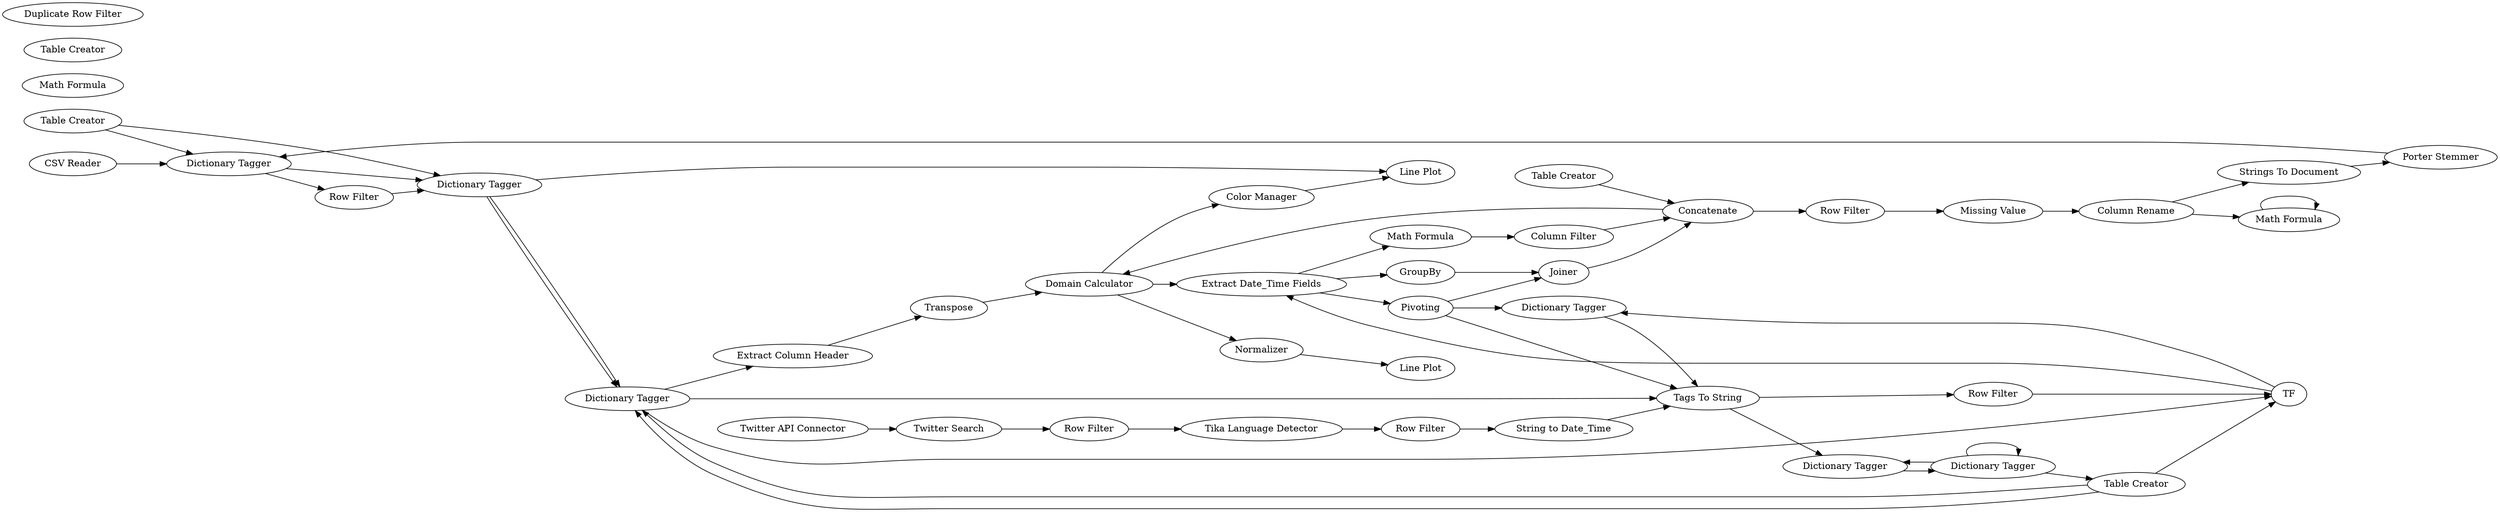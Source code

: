 digraph {
	4 [label=Sorter]
	6 [label=Pivoting]
	8 [label="Column Filter"]
	18 [label="Math Formula"]
	19 [label="Math Formula"]
	20 [label="Math Formula"]
	21 [label="Math Formula"]
	22 [label="Column Filter"]
	24 [label="Math Formula"]
	508 [label="Constant Value Column Filter"]
	451 [label=Transpose]
	460 [label="Extract Column Header"]
	461 [label="Line Plot"]
	462 [label="Color Manager"]
	1 [label="Strings To Document"]
	3 [label="Porter Stemmer"]
	7 [label="Tag Filter"]
	8 [label="Bag Of Words Creator"]
	2 [label="Table Creator"]
	4 [label="Dictionary Tagger"]
	6 [label="Dictionary Tagger"]
	7 [label="Table Creator"]
	8 [label="Dictionary Tagger"]
	9 [label="Dictionary Tagger"]
	10 [label="Dictionary Tagger"]
	11 [label="Dictionary Tagger"]
	12 [label="Table Creator"]
	13 [label="Dictionary Tagger"]
	14 [label="Dictionary Tagger"]
	15 [label="Table Creator"]
	486 [label="Line Plot"]
	488 [label="Twitter Search"]
	496 [label=Normalizer]
	498 [label="Row Filter"]
	499 [label="CSV Reader"]
	467 [label="Row Filter"]
	479 [label="String to Date_Time"]
	500 [label="Tika Language Detector"]
	501 [label="Row Filter"]
	503 [label="Duplicate Row Filter"]
	9 [label=TF]
	11 [label="Tags To String"]
	12 [label=Pivoting]
	16 [label="Missing Value"]
	17 [label="Column Rename"]
	20 [label="Extract Date_Time Fields"]
	23 [label="Table Creator"]
	24 [label=Concatenate]
	25 [label="Row Filter"]
	26 [label=GroupBy]
	27 [label=Joiner]
	29 [label="Row Filter"]
	507 [label="Twitter API Connector"]
	508 [label="Domain Calculator"]
	18 -> 18
	508 -> 20
	20 -> 21
	21 -> 22
	22 -> 24
	24 -> 508
	2 -> 6
	2 -> 4
	4 -> 6
	6 -> 8
	7 -> 9
	7 -> 8
	8 -> 9
	9 -> 10
	10 -> 11
	11 -> 14
	12 -> 10
	12 -> 11
	14 -> 13
	13 -> 14
	13 -> 13
	1 -> 3
	3 -> 4
	7 -> 8
	13 -> 7
	467 -> 500
	479 -> 11
	500 -> 501
	501 -> 479
	9 -> 20
	11 -> 29
	12 -> 27
	16 -> 17
	20 -> 26
	20 -> 12
	23 -> 24
	24 -> 25
	25 -> 16
	26 -> 27
	27 -> 24
	29 -> 9
	4 -> 498
	6 -> 461
	6 -> 8
	8 -> 460
	508 -> 496
	451 -> 508
	460 -> 451
	462 -> 461
	8 -> 11
	488 -> 467
	496 -> 486
	498 -> 6
	499 -> 4
	17 -> 1
	17 -> 18
	507 -> 488
	508 -> 462
	rankdir=LR
}
